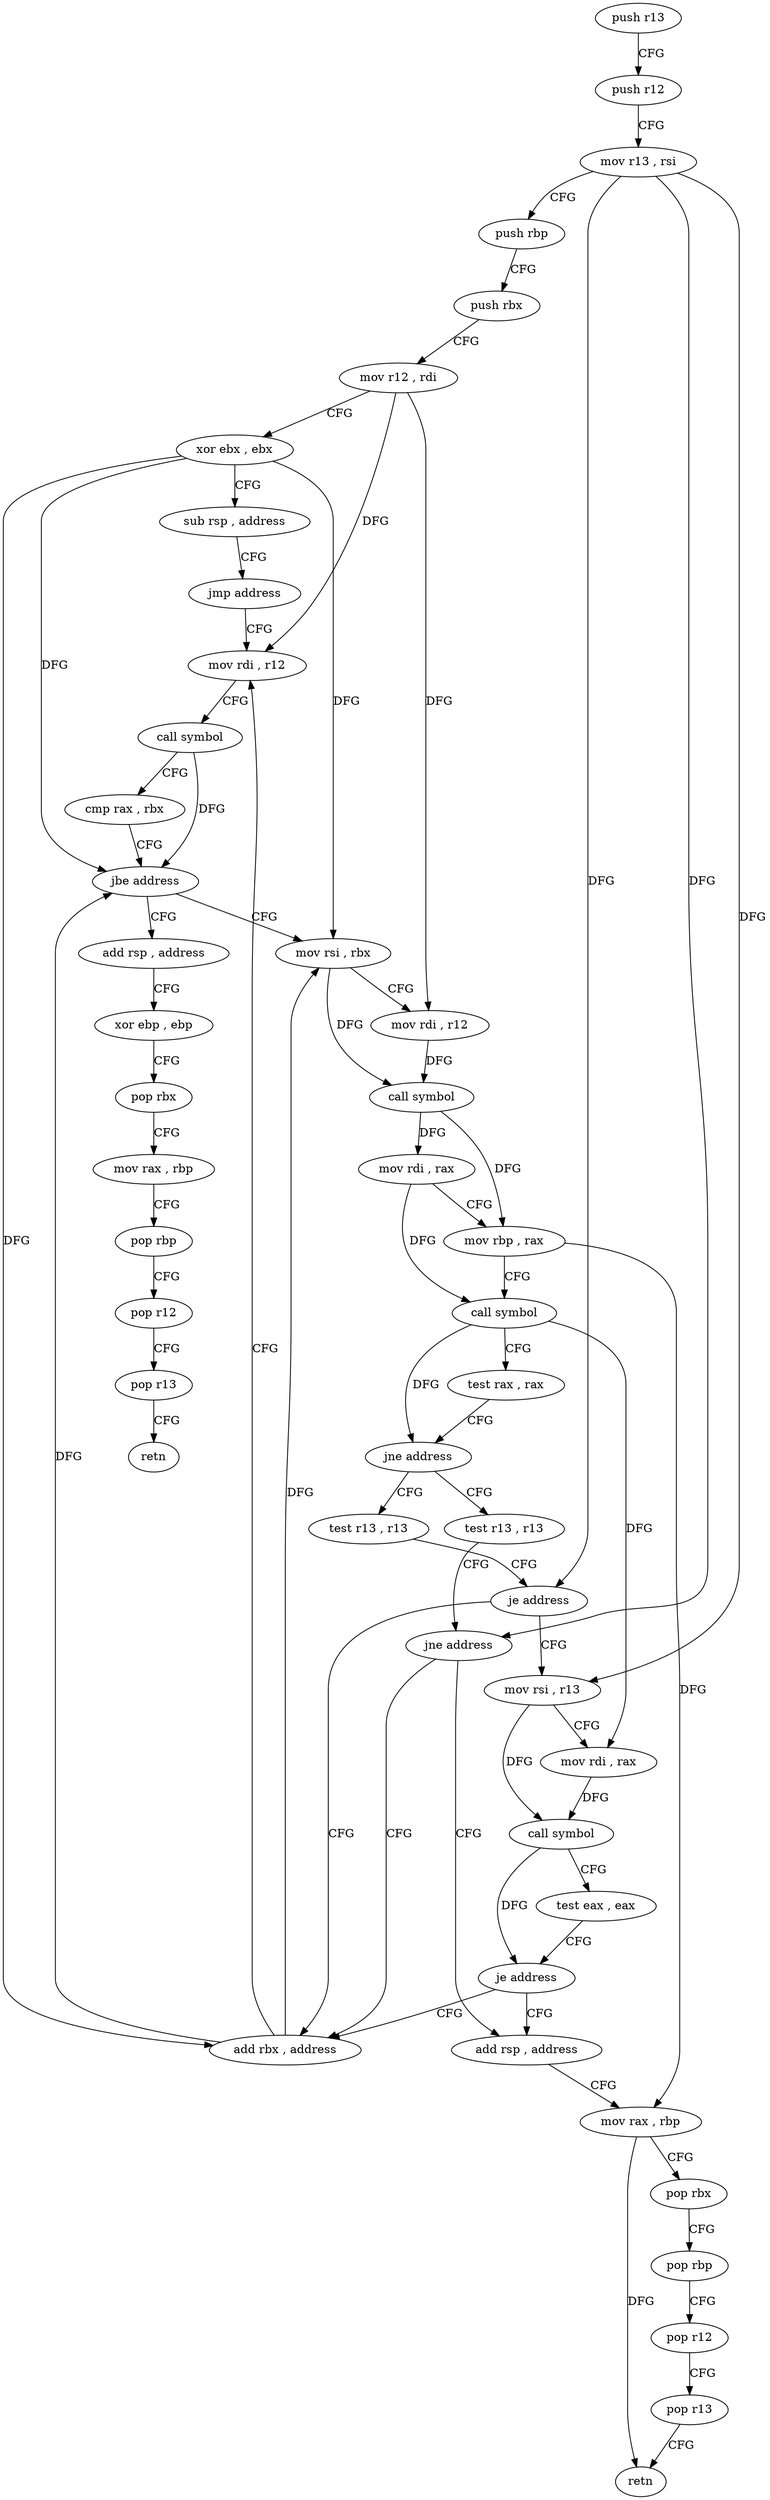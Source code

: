 digraph "func" {
"99088" [label = "push r13" ]
"99090" [label = "push r12" ]
"99092" [label = "mov r13 , rsi" ]
"99095" [label = "push rbp" ]
"99096" [label = "push rbx" ]
"99097" [label = "mov r12 , rdi" ]
"99100" [label = "xor ebx , ebx" ]
"99102" [label = "sub rsp , address" ]
"99106" [label = "jmp address" ]
"99136" [label = "mov rdi , r12" ]
"99139" [label = "call symbol" ]
"99144" [label = "cmp rax , rbx" ]
"99147" [label = "jbe address" ]
"99200" [label = "add rsp , address" ]
"99149" [label = "mov rsi , rbx" ]
"99204" [label = "xor ebp , ebp" ]
"99206" [label = "pop rbx" ]
"99207" [label = "mov rax , rbp" ]
"99210" [label = "pop rbp" ]
"99211" [label = "pop r12" ]
"99213" [label = "pop r13" ]
"99215" [label = "retn" ]
"99152" [label = "mov rdi , r12" ]
"99155" [label = "call symbol" ]
"99160" [label = "mov rdi , rax" ]
"99163" [label = "mov rbp , rax" ]
"99166" [label = "call symbol" ]
"99171" [label = "test rax , rax" ]
"99174" [label = "jne address" ]
"99112" [label = "test r13 , r13" ]
"99176" [label = "test r13 , r13" ]
"99115" [label = "je address" ]
"99132" [label = "add rbx , address" ]
"99117" [label = "mov rsi , r13" ]
"99179" [label = "jne address" ]
"99181" [label = "add rsp , address" ]
"99120" [label = "mov rdi , rax" ]
"99123" [label = "call symbol" ]
"99128" [label = "test eax , eax" ]
"99130" [label = "je address" ]
"99185" [label = "mov rax , rbp" ]
"99188" [label = "pop rbx" ]
"99189" [label = "pop rbp" ]
"99190" [label = "pop r12" ]
"99192" [label = "pop r13" ]
"99194" [label = "retn" ]
"99088" -> "99090" [ label = "CFG" ]
"99090" -> "99092" [ label = "CFG" ]
"99092" -> "99095" [ label = "CFG" ]
"99092" -> "99115" [ label = "DFG" ]
"99092" -> "99179" [ label = "DFG" ]
"99092" -> "99117" [ label = "DFG" ]
"99095" -> "99096" [ label = "CFG" ]
"99096" -> "99097" [ label = "CFG" ]
"99097" -> "99100" [ label = "CFG" ]
"99097" -> "99136" [ label = "DFG" ]
"99097" -> "99152" [ label = "DFG" ]
"99100" -> "99102" [ label = "CFG" ]
"99100" -> "99147" [ label = "DFG" ]
"99100" -> "99149" [ label = "DFG" ]
"99100" -> "99132" [ label = "DFG" ]
"99102" -> "99106" [ label = "CFG" ]
"99106" -> "99136" [ label = "CFG" ]
"99136" -> "99139" [ label = "CFG" ]
"99139" -> "99144" [ label = "CFG" ]
"99139" -> "99147" [ label = "DFG" ]
"99144" -> "99147" [ label = "CFG" ]
"99147" -> "99200" [ label = "CFG" ]
"99147" -> "99149" [ label = "CFG" ]
"99200" -> "99204" [ label = "CFG" ]
"99149" -> "99152" [ label = "CFG" ]
"99149" -> "99155" [ label = "DFG" ]
"99204" -> "99206" [ label = "CFG" ]
"99206" -> "99207" [ label = "CFG" ]
"99207" -> "99210" [ label = "CFG" ]
"99210" -> "99211" [ label = "CFG" ]
"99211" -> "99213" [ label = "CFG" ]
"99213" -> "99215" [ label = "CFG" ]
"99152" -> "99155" [ label = "DFG" ]
"99155" -> "99160" [ label = "DFG" ]
"99155" -> "99163" [ label = "DFG" ]
"99160" -> "99163" [ label = "CFG" ]
"99160" -> "99166" [ label = "DFG" ]
"99163" -> "99166" [ label = "CFG" ]
"99163" -> "99185" [ label = "DFG" ]
"99166" -> "99171" [ label = "CFG" ]
"99166" -> "99174" [ label = "DFG" ]
"99166" -> "99120" [ label = "DFG" ]
"99171" -> "99174" [ label = "CFG" ]
"99174" -> "99112" [ label = "CFG" ]
"99174" -> "99176" [ label = "CFG" ]
"99112" -> "99115" [ label = "CFG" ]
"99176" -> "99179" [ label = "CFG" ]
"99115" -> "99132" [ label = "CFG" ]
"99115" -> "99117" [ label = "CFG" ]
"99132" -> "99136" [ label = "CFG" ]
"99132" -> "99147" [ label = "DFG" ]
"99132" -> "99149" [ label = "DFG" ]
"99117" -> "99120" [ label = "CFG" ]
"99117" -> "99123" [ label = "DFG" ]
"99179" -> "99132" [ label = "CFG" ]
"99179" -> "99181" [ label = "CFG" ]
"99181" -> "99185" [ label = "CFG" ]
"99120" -> "99123" [ label = "DFG" ]
"99123" -> "99128" [ label = "CFG" ]
"99123" -> "99130" [ label = "DFG" ]
"99128" -> "99130" [ label = "CFG" ]
"99130" -> "99181" [ label = "CFG" ]
"99130" -> "99132" [ label = "CFG" ]
"99185" -> "99188" [ label = "CFG" ]
"99185" -> "99194" [ label = "DFG" ]
"99188" -> "99189" [ label = "CFG" ]
"99189" -> "99190" [ label = "CFG" ]
"99190" -> "99192" [ label = "CFG" ]
"99192" -> "99194" [ label = "CFG" ]
}
